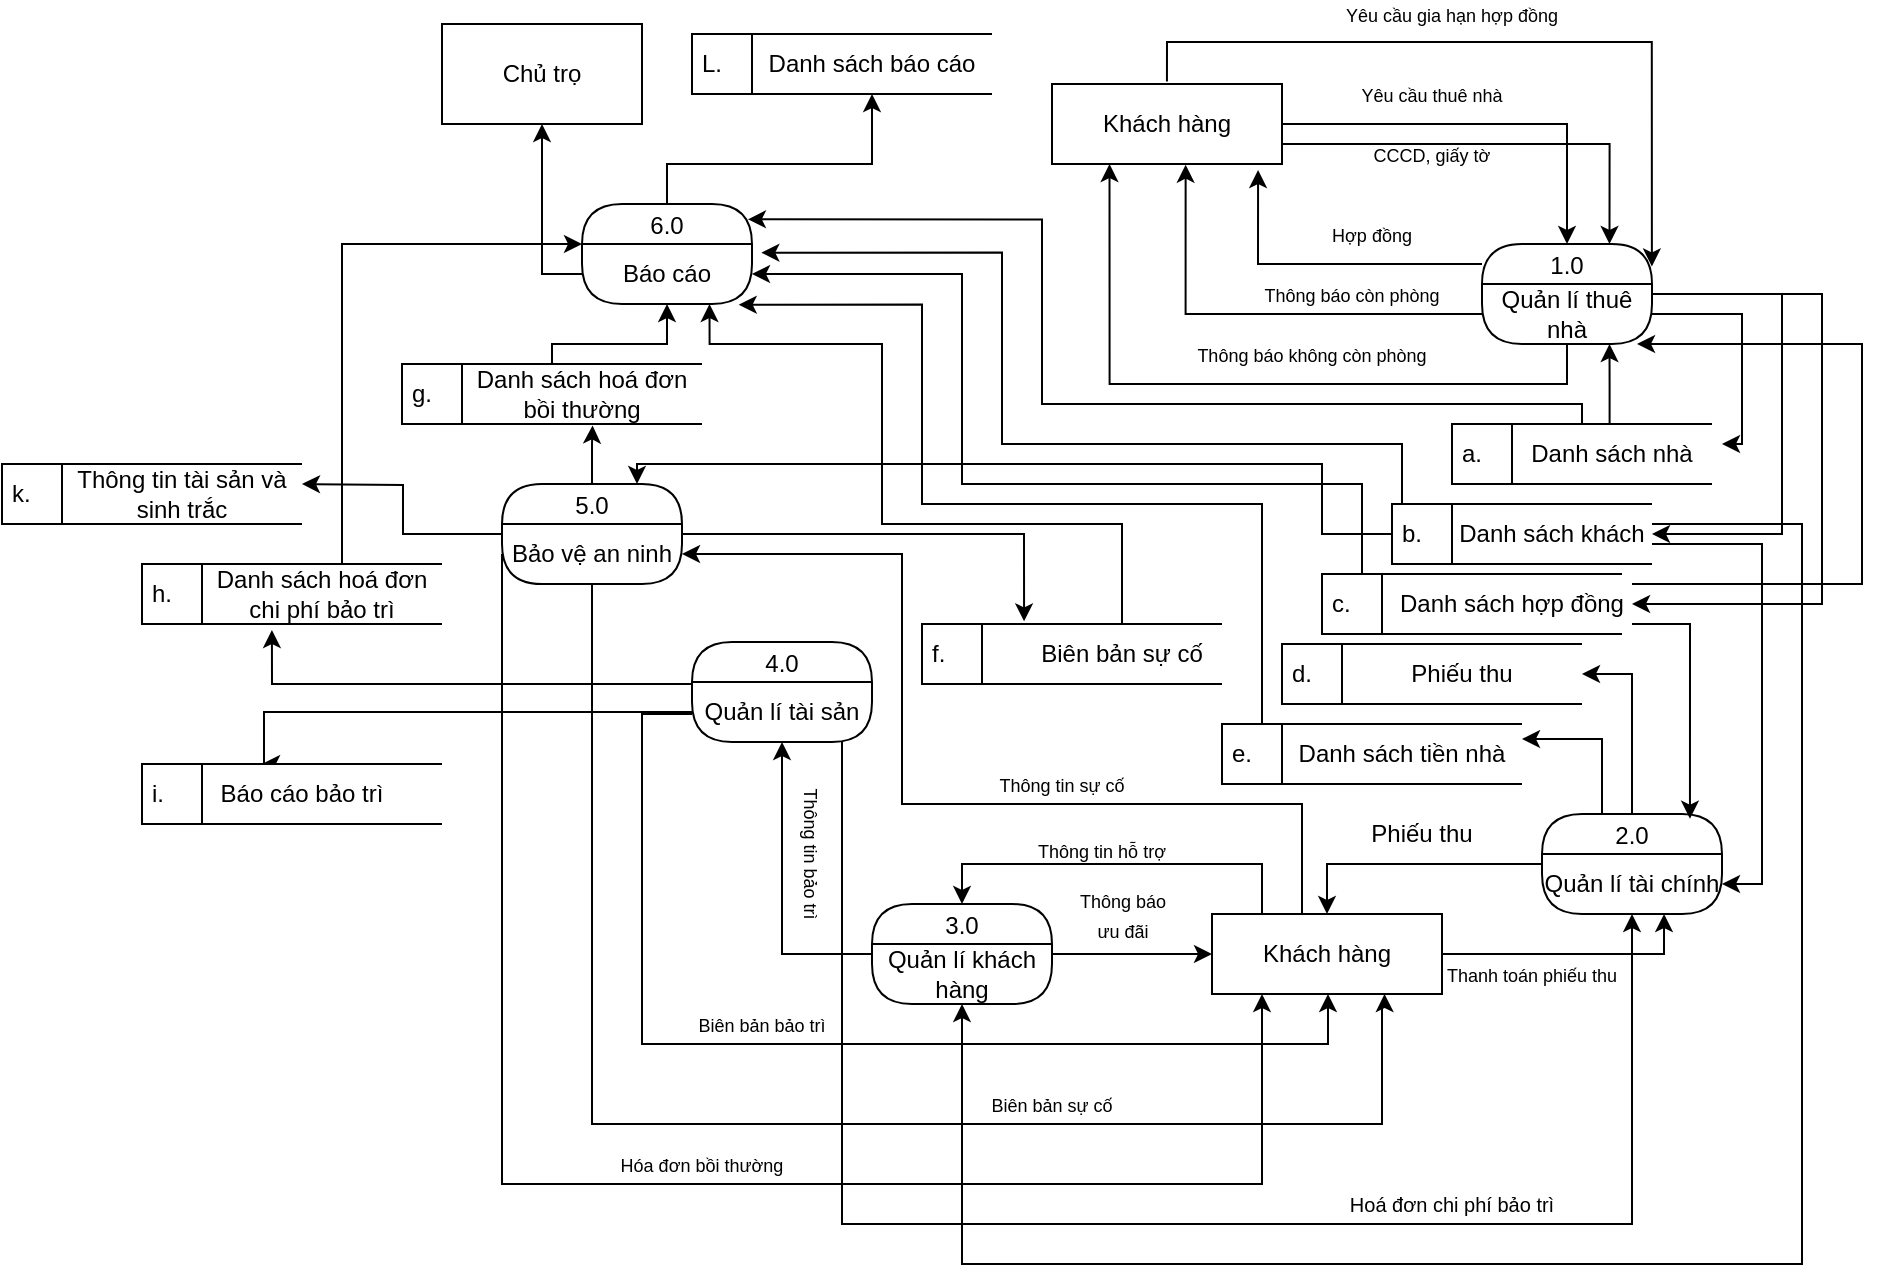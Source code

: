 <mxfile version="24.7.1" type="device">
  <diagram name="Page-1" id="V_YeHFoTBKTuIHgPI9a_">
    <mxGraphModel dx="1950" dy="543" grid="1" gridSize="10" guides="1" tooltips="1" connect="1" arrows="1" fold="1" page="1" pageScale="1" pageWidth="850" pageHeight="1100" math="0" shadow="0">
      <root>
        <mxCell id="0" />
        <mxCell id="1" parent="0" />
        <mxCell id="1aZD1OsogRXmvRE20P_B-30" style="edgeStyle=orthogonalEdgeStyle;rounded=0;orthogonalLoop=1;jettySize=auto;html=1;" parent="1" source="1aZD1OsogRXmvRE20P_B-1" target="1aZD1OsogRXmvRE20P_B-4" edge="1">
          <mxGeometry relative="1" as="geometry" />
        </mxCell>
        <mxCell id="1aZD1OsogRXmvRE20P_B-38" style="edgeStyle=orthogonalEdgeStyle;rounded=0;orthogonalLoop=1;jettySize=auto;html=1;entryX=0.75;entryY=0;entryDx=0;entryDy=0;" parent="1" source="1aZD1OsogRXmvRE20P_B-1" target="1aZD1OsogRXmvRE20P_B-4" edge="1">
          <mxGeometry relative="1" as="geometry">
            <Array as="points">
              <mxPoint x="644" y="270" />
            </Array>
          </mxGeometry>
        </mxCell>
        <mxCell id="yD9X1X1SuLmKjkcs-DvC-9" style="edgeStyle=orthogonalEdgeStyle;rounded=0;orthogonalLoop=1;jettySize=auto;html=1;entryX=1;entryY=0.25;entryDx=0;entryDy=0;" parent="1" edge="1">
          <mxGeometry relative="1" as="geometry">
            <mxPoint x="422.469" y="238.71" as="sourcePoint" />
            <mxPoint x="664.94" y="331.21" as="targetPoint" />
            <Array as="points">
              <mxPoint x="423" y="219" />
              <mxPoint x="665" y="219" />
            </Array>
          </mxGeometry>
        </mxCell>
        <mxCell id="1aZD1OsogRXmvRE20P_B-1" value="Khách hàng" style="rounded=0;whiteSpace=wrap;html=1;" parent="1" vertex="1">
          <mxGeometry x="365" y="240" width="115" height="40" as="geometry" />
        </mxCell>
        <mxCell id="1aZD1OsogRXmvRE20P_B-2" value="Chủ trọ" style="rounded=0;whiteSpace=wrap;html=1;" parent="1" vertex="1">
          <mxGeometry x="60" y="210" width="100" height="50" as="geometry" />
        </mxCell>
        <mxCell id="1aZD1OsogRXmvRE20P_B-56" style="edgeStyle=orthogonalEdgeStyle;rounded=0;orthogonalLoop=1;jettySize=auto;html=1;entryX=1;entryY=0.5;entryDx=0;entryDy=0;" parent="1" source="1aZD1OsogRXmvRE20P_B-4" target="1aZD1OsogRXmvRE20P_B-50" edge="1">
          <mxGeometry relative="1" as="geometry">
            <Array as="points">
              <mxPoint x="730" y="345" />
              <mxPoint x="730" y="465" />
            </Array>
          </mxGeometry>
        </mxCell>
        <mxCell id="1aZD1OsogRXmvRE20P_B-58" style="edgeStyle=orthogonalEdgeStyle;rounded=0;orthogonalLoop=1;jettySize=auto;html=1;entryX=1;entryY=0.5;entryDx=0;entryDy=0;" parent="1" source="1aZD1OsogRXmvRE20P_B-4" target="1aZD1OsogRXmvRE20P_B-52" edge="1">
          <mxGeometry relative="1" as="geometry">
            <Array as="points">
              <mxPoint x="750" y="345" />
              <mxPoint x="750" y="500" />
            </Array>
          </mxGeometry>
        </mxCell>
        <mxCell id="1aZD1OsogRXmvRE20P_B-4" value="1.0" style="swimlane;fontStyle=0;childLayout=stackLayout;horizontal=1;startSize=20;fillColor=#ffffff;horizontalStack=0;resizeParent=1;resizeParentMax=0;resizeLast=0;collapsible=0;marginBottom=0;swimlaneFillColor=#ffffff;rounded=1;glass=0;arcSize=50;" parent="1" vertex="1">
          <mxGeometry x="580" y="320" width="85" height="50" as="geometry" />
        </mxCell>
        <mxCell id="1aZD1OsogRXmvRE20P_B-12" value="Quản lí thuê nhà" style="text;html=1;align=center;verticalAlign=middle;whiteSpace=wrap;rounded=0;" parent="1aZD1OsogRXmvRE20P_B-4" vertex="1">
          <mxGeometry y="20" width="85" height="30" as="geometry" />
        </mxCell>
        <mxCell id="1aZD1OsogRXmvRE20P_B-13" value="4.0" style="swimlane;fontStyle=0;childLayout=stackLayout;horizontal=1;startSize=20;fillColor=#ffffff;horizontalStack=0;resizeParent=1;resizeParentMax=0;resizeLast=0;collapsible=0;marginBottom=0;swimlaneFillColor=#ffffff;rounded=1;glass=0;arcSize=50;" parent="1" vertex="1">
          <mxGeometry x="185" y="519" width="90" height="50" as="geometry" />
        </mxCell>
        <mxCell id="H8AvOMiR97W-gZ_kD2Oq-3" style="edgeStyle=orthogonalEdgeStyle;rounded=0;orthogonalLoop=1;jettySize=auto;html=1;" edge="1" parent="1aZD1OsogRXmvRE20P_B-13" source="1aZD1OsogRXmvRE20P_B-14">
          <mxGeometry relative="1" as="geometry">
            <mxPoint x="-215" y="61" as="targetPoint" />
            <Array as="points">
              <mxPoint x="-214" y="35" />
              <mxPoint x="-214" y="61" />
            </Array>
          </mxGeometry>
        </mxCell>
        <mxCell id="1aZD1OsogRXmvRE20P_B-14" value="Quản lí tài sản" style="text;html=1;align=center;verticalAlign=middle;whiteSpace=wrap;rounded=0;" parent="1aZD1OsogRXmvRE20P_B-13" vertex="1">
          <mxGeometry y="20" width="90" height="30" as="geometry" />
        </mxCell>
        <mxCell id="1aZD1OsogRXmvRE20P_B-73" style="edgeStyle=orthogonalEdgeStyle;rounded=0;orthogonalLoop=1;jettySize=auto;html=1;entryX=0;entryY=0.5;entryDx=0;entryDy=0;" parent="1" source="1aZD1OsogRXmvRE20P_B-15" target="1aZD1OsogRXmvRE20P_B-60" edge="1">
          <mxGeometry relative="1" as="geometry">
            <mxPoint x="400" y="680" as="targetPoint" />
          </mxGeometry>
        </mxCell>
        <mxCell id="1aZD1OsogRXmvRE20P_B-84" style="edgeStyle=orthogonalEdgeStyle;rounded=0;orthogonalLoop=1;jettySize=auto;html=1;entryX=0.5;entryY=1;entryDx=0;entryDy=0;" parent="1" source="1aZD1OsogRXmvRE20P_B-15" target="1aZD1OsogRXmvRE20P_B-14" edge="1">
          <mxGeometry relative="1" as="geometry">
            <mxPoint x="230" y="580" as="targetPoint" />
            <Array as="points">
              <mxPoint x="230" y="675" />
            </Array>
          </mxGeometry>
        </mxCell>
        <mxCell id="1aZD1OsogRXmvRE20P_B-15" value="3.0" style="swimlane;fontStyle=0;childLayout=stackLayout;horizontal=1;startSize=20;fillColor=#ffffff;horizontalStack=0;resizeParent=1;resizeParentMax=0;resizeLast=0;collapsible=0;marginBottom=0;swimlaneFillColor=#ffffff;rounded=1;glass=0;arcSize=50;" parent="1" vertex="1">
          <mxGeometry x="275" y="650" width="90" height="50" as="geometry" />
        </mxCell>
        <mxCell id="1aZD1OsogRXmvRE20P_B-17" value="Quản lí khách hàng" style="text;html=1;align=center;verticalAlign=middle;whiteSpace=wrap;rounded=0;" parent="1aZD1OsogRXmvRE20P_B-15" vertex="1">
          <mxGeometry y="20" width="90" height="30" as="geometry" />
        </mxCell>
        <mxCell id="H8AvOMiR97W-gZ_kD2Oq-10" style="edgeStyle=orthogonalEdgeStyle;rounded=0;orthogonalLoop=1;jettySize=auto;html=1;" edge="1" parent="1" source="1aZD1OsogRXmvRE20P_B-18">
          <mxGeometry relative="1" as="geometry">
            <mxPoint x="-10" y="440" as="targetPoint" />
          </mxGeometry>
        </mxCell>
        <mxCell id="1aZD1OsogRXmvRE20P_B-18" value="5.0" style="swimlane;fontStyle=0;childLayout=stackLayout;horizontal=1;startSize=20;fillColor=#ffffff;horizontalStack=0;resizeParent=1;resizeParentMax=0;resizeLast=0;collapsible=0;marginBottom=0;swimlaneFillColor=#ffffff;rounded=1;glass=0;arcSize=50;" parent="1" vertex="1">
          <mxGeometry x="90" y="440" width="90" height="50" as="geometry" />
        </mxCell>
        <mxCell id="1aZD1OsogRXmvRE20P_B-19" value="Bảo vệ an ninh" style="text;html=1;align=center;verticalAlign=middle;whiteSpace=wrap;rounded=0;" parent="1aZD1OsogRXmvRE20P_B-18" vertex="1">
          <mxGeometry y="20" width="90" height="30" as="geometry" />
        </mxCell>
        <mxCell id="1aZD1OsogRXmvRE20P_B-65" style="edgeStyle=orthogonalEdgeStyle;rounded=0;orthogonalLoop=1;jettySize=auto;html=1;entryX=1;entryY=0.5;entryDx=0;entryDy=0;" parent="1" source="1aZD1OsogRXmvRE20P_B-23" target="1aZD1OsogRXmvRE20P_B-54" edge="1">
          <mxGeometry relative="1" as="geometry" />
        </mxCell>
        <mxCell id="1aZD1OsogRXmvRE20P_B-66" style="edgeStyle=orthogonalEdgeStyle;rounded=0;orthogonalLoop=1;jettySize=auto;html=1;entryX=1;entryY=0.25;entryDx=0;entryDy=0;" parent="1" source="1aZD1OsogRXmvRE20P_B-23" target="1aZD1OsogRXmvRE20P_B-64" edge="1">
          <mxGeometry relative="1" as="geometry">
            <Array as="points">
              <mxPoint x="640" y="568" />
            </Array>
          </mxGeometry>
        </mxCell>
        <mxCell id="1aZD1OsogRXmvRE20P_B-68" style="edgeStyle=orthogonalEdgeStyle;rounded=0;orthogonalLoop=1;jettySize=auto;html=1;entryX=0.5;entryY=0;entryDx=0;entryDy=0;" parent="1" source="1aZD1OsogRXmvRE20P_B-23" target="1aZD1OsogRXmvRE20P_B-60" edge="1">
          <mxGeometry relative="1" as="geometry">
            <mxPoint x="510" y="630" as="targetPoint" />
          </mxGeometry>
        </mxCell>
        <mxCell id="1aZD1OsogRXmvRE20P_B-23" value="2.0" style="swimlane;fontStyle=0;childLayout=stackLayout;horizontal=1;startSize=20;fillColor=#ffffff;horizontalStack=0;resizeParent=1;resizeParentMax=0;resizeLast=0;collapsible=0;marginBottom=0;swimlaneFillColor=#ffffff;rounded=1;glass=0;arcSize=50;" parent="1" vertex="1">
          <mxGeometry x="610" y="605" width="90" height="50" as="geometry" />
        </mxCell>
        <mxCell id="1aZD1OsogRXmvRE20P_B-24" value="Quản lí tài chính" style="text;html=1;align=center;verticalAlign=middle;whiteSpace=wrap;rounded=0;" parent="1aZD1OsogRXmvRE20P_B-23" vertex="1">
          <mxGeometry y="20" width="90" height="30" as="geometry" />
        </mxCell>
        <mxCell id="1aZD1OsogRXmvRE20P_B-31" value="&lt;font style=&quot;font-size: 9px;&quot;&gt;Yêu cầu thuê nhà&lt;/font&gt;" style="text;html=1;align=center;verticalAlign=middle;whiteSpace=wrap;rounded=0;" parent="1" vertex="1">
          <mxGeometry x="510" y="240" width="90" height="10" as="geometry" />
        </mxCell>
        <mxCell id="1aZD1OsogRXmvRE20P_B-36" value="&lt;font style=&quot;font-size: 9px;&quot;&gt;Hợp đồng&lt;/font&gt;" style="text;html=1;align=center;verticalAlign=middle;whiteSpace=wrap;rounded=0;" parent="1" vertex="1">
          <mxGeometry x="480" y="310" width="90" height="10" as="geometry" />
        </mxCell>
        <mxCell id="1aZD1OsogRXmvRE20P_B-39" value="&lt;font style=&quot;font-size: 9px;&quot;&gt;CCCD, giấy tờ&lt;/font&gt;" style="text;html=1;align=center;verticalAlign=middle;whiteSpace=wrap;rounded=0;" parent="1" vertex="1">
          <mxGeometry x="510" y="270" width="90" height="10" as="geometry" />
        </mxCell>
        <mxCell id="1aZD1OsogRXmvRE20P_B-40" style="edgeStyle=orthogonalEdgeStyle;rounded=0;orthogonalLoop=1;jettySize=auto;html=1;entryX=0.581;entryY=1.009;entryDx=0;entryDy=0;entryPerimeter=0;" parent="1" source="1aZD1OsogRXmvRE20P_B-12" target="1aZD1OsogRXmvRE20P_B-1" edge="1">
          <mxGeometry relative="1" as="geometry" />
        </mxCell>
        <mxCell id="1aZD1OsogRXmvRE20P_B-42" value="&lt;font style=&quot;font-size: 9px;&quot;&gt;Thông báo còn phòng&lt;/font&gt;" style="text;html=1;align=center;verticalAlign=middle;whiteSpace=wrap;rounded=0;" parent="1" vertex="1">
          <mxGeometry x="470" y="340" width="90" height="10" as="geometry" />
        </mxCell>
        <mxCell id="1aZD1OsogRXmvRE20P_B-44" style="edgeStyle=orthogonalEdgeStyle;rounded=0;orthogonalLoop=1;jettySize=auto;html=1;entryX=0.25;entryY=1;entryDx=0;entryDy=0;" parent="1" source="1aZD1OsogRXmvRE20P_B-12" target="1aZD1OsogRXmvRE20P_B-1" edge="1">
          <mxGeometry relative="1" as="geometry">
            <Array as="points">
              <mxPoint x="623" y="390" />
              <mxPoint x="394" y="390" />
            </Array>
          </mxGeometry>
        </mxCell>
        <mxCell id="1aZD1OsogRXmvRE20P_B-45" value="&lt;font style=&quot;font-size: 9px;&quot;&gt;Thông báo không còn phòng&lt;/font&gt;" style="text;html=1;align=center;verticalAlign=middle;whiteSpace=wrap;rounded=0;" parent="1" vertex="1">
          <mxGeometry x="435" y="370" width="120" height="10" as="geometry" />
        </mxCell>
        <mxCell id="1aZD1OsogRXmvRE20P_B-47" value="a." style="html=1;dashed=0;whiteSpace=wrap;shape=mxgraph.dfd.dataStoreID;align=left;spacingLeft=3;points=[[0,0],[0.5,0],[1,0],[0,0.5],[1,0.5],[0,1],[0.5,1],[1,1]];" parent="1" vertex="1">
          <mxGeometry x="565" y="410" width="130" height="30" as="geometry" />
        </mxCell>
        <mxCell id="yD9X1X1SuLmKjkcs-DvC-8" style="edgeStyle=orthogonalEdgeStyle;rounded=0;orthogonalLoop=1;jettySize=auto;html=1;entryX=0.75;entryY=1;entryDx=0;entryDy=0;" parent="1" source="1aZD1OsogRXmvRE20P_B-48" target="1aZD1OsogRXmvRE20P_B-12" edge="1">
          <mxGeometry relative="1" as="geometry">
            <Array as="points">
              <mxPoint x="644" y="390" />
            </Array>
          </mxGeometry>
        </mxCell>
        <mxCell id="1aZD1OsogRXmvRE20P_B-48" value="Danh sách nhà" style="text;html=1;align=center;verticalAlign=middle;whiteSpace=wrap;rounded=0;" parent="1" vertex="1">
          <mxGeometry x="600" y="410" width="90" height="30" as="geometry" />
        </mxCell>
        <mxCell id="H8AvOMiR97W-gZ_kD2Oq-1" style="edgeStyle=orthogonalEdgeStyle;rounded=0;orthogonalLoop=1;jettySize=auto;html=1;" edge="1" parent="1" source="1aZD1OsogRXmvRE20P_B-49" target="1aZD1OsogRXmvRE20P_B-15">
          <mxGeometry relative="1" as="geometry">
            <Array as="points">
              <mxPoint x="740" y="460" />
              <mxPoint x="740" y="830" />
              <mxPoint x="320" y="830" />
            </Array>
          </mxGeometry>
        </mxCell>
        <mxCell id="H8AvOMiR97W-gZ_kD2Oq-9" style="edgeStyle=orthogonalEdgeStyle;rounded=0;orthogonalLoop=1;jettySize=auto;html=1;entryX=0.75;entryY=0;entryDx=0;entryDy=0;" edge="1" parent="1" source="1aZD1OsogRXmvRE20P_B-49" target="1aZD1OsogRXmvRE20P_B-18">
          <mxGeometry relative="1" as="geometry">
            <Array as="points">
              <mxPoint x="500" y="465" />
              <mxPoint x="500" y="430" />
              <mxPoint x="158" y="430" />
            </Array>
          </mxGeometry>
        </mxCell>
        <mxCell id="1aZD1OsogRXmvRE20P_B-49" value="b." style="html=1;dashed=0;whiteSpace=wrap;shape=mxgraph.dfd.dataStoreID;align=left;spacingLeft=3;points=[[0,0],[0.5,0],[1,0],[0,0.5],[1,0.5],[0,1],[0.5,1],[1,1]];" parent="1" vertex="1">
          <mxGeometry x="535" y="450" width="130" height="30" as="geometry" />
        </mxCell>
        <mxCell id="1aZD1OsogRXmvRE20P_B-62" style="edgeStyle=orthogonalEdgeStyle;rounded=0;orthogonalLoop=1;jettySize=auto;html=1;entryX=1;entryY=0.5;entryDx=0;entryDy=0;" parent="1" source="1aZD1OsogRXmvRE20P_B-50" target="1aZD1OsogRXmvRE20P_B-24" edge="1">
          <mxGeometry relative="1" as="geometry">
            <Array as="points">
              <mxPoint x="720" y="470" />
              <mxPoint x="720" y="640" />
            </Array>
          </mxGeometry>
        </mxCell>
        <mxCell id="1aZD1OsogRXmvRE20P_B-50" value="Danh sách khách" style="text;html=1;align=center;verticalAlign=middle;whiteSpace=wrap;rounded=0;" parent="1" vertex="1">
          <mxGeometry x="565" y="450" width="100" height="30" as="geometry" />
        </mxCell>
        <mxCell id="1aZD1OsogRXmvRE20P_B-112" style="edgeStyle=orthogonalEdgeStyle;rounded=0;orthogonalLoop=1;jettySize=auto;html=1;entryX=1;entryY=0.5;entryDx=0;entryDy=0;" parent="1" source="1aZD1OsogRXmvRE20P_B-51" target="1aZD1OsogRXmvRE20P_B-103" edge="1">
          <mxGeometry relative="1" as="geometry">
            <Array as="points">
              <mxPoint x="520" y="440" />
              <mxPoint x="320" y="440" />
              <mxPoint x="320" y="335" />
            </Array>
          </mxGeometry>
        </mxCell>
        <mxCell id="1aZD1OsogRXmvRE20P_B-51" value="c." style="html=1;dashed=0;whiteSpace=wrap;shape=mxgraph.dfd.dataStoreID;align=left;spacingLeft=3;points=[[0,0],[0.5,0],[1,0],[0,0.5],[1,0.5],[0,1],[0.5,1],[1,1]];" parent="1" vertex="1">
          <mxGeometry x="500" y="485" width="150" height="30" as="geometry" />
        </mxCell>
        <mxCell id="yD9X1X1SuLmKjkcs-DvC-17" style="edgeStyle=orthogonalEdgeStyle;rounded=0;orthogonalLoop=1;jettySize=auto;html=1;entryX=0.912;entryY=1;entryDx=0;entryDy=0;entryPerimeter=0;" parent="1" source="1aZD1OsogRXmvRE20P_B-52" target="1aZD1OsogRXmvRE20P_B-12" edge="1">
          <mxGeometry relative="1" as="geometry">
            <Array as="points">
              <mxPoint x="770" y="490" />
              <mxPoint x="770" y="370" />
            </Array>
          </mxGeometry>
        </mxCell>
        <mxCell id="1aZD1OsogRXmvRE20P_B-52" value="Danh sách hợp đồng" style="text;html=1;align=center;verticalAlign=middle;whiteSpace=wrap;rounded=0;" parent="1" vertex="1">
          <mxGeometry x="535" y="485" width="120" height="30" as="geometry" />
        </mxCell>
        <mxCell id="1aZD1OsogRXmvRE20P_B-53" value="d." style="html=1;dashed=0;whiteSpace=wrap;shape=mxgraph.dfd.dataStoreID;align=left;spacingLeft=3;points=[[0,0],[0.5,0],[1,0],[0,0.5],[1,0.5],[0,1],[0.5,1],[1,1]];" parent="1" vertex="1">
          <mxGeometry x="480" y="520" width="150" height="30" as="geometry" />
        </mxCell>
        <mxCell id="1aZD1OsogRXmvRE20P_B-54" value="Phiếu thu" style="text;html=1;align=center;verticalAlign=middle;whiteSpace=wrap;rounded=0;" parent="1" vertex="1">
          <mxGeometry x="510" y="520" width="120" height="30" as="geometry" />
        </mxCell>
        <mxCell id="1aZD1OsogRXmvRE20P_B-55" style="edgeStyle=orthogonalEdgeStyle;rounded=0;orthogonalLoop=1;jettySize=auto;html=1;" parent="1" source="1aZD1OsogRXmvRE20P_B-12" edge="1">
          <mxGeometry relative="1" as="geometry">
            <mxPoint x="700" y="420" as="targetPoint" />
            <Array as="points">
              <mxPoint x="710" y="355" />
              <mxPoint x="710" y="420" />
            </Array>
          </mxGeometry>
        </mxCell>
        <mxCell id="1aZD1OsogRXmvRE20P_B-71" style="edgeStyle=orthogonalEdgeStyle;rounded=0;orthogonalLoop=1;jettySize=auto;html=1;entryX=0.678;entryY=1;entryDx=0;entryDy=0;entryPerimeter=0;" parent="1" source="1aZD1OsogRXmvRE20P_B-60" target="1aZD1OsogRXmvRE20P_B-24" edge="1">
          <mxGeometry relative="1" as="geometry">
            <mxPoint x="670" y="675" as="targetPoint" />
          </mxGeometry>
        </mxCell>
        <mxCell id="1aZD1OsogRXmvRE20P_B-76" style="edgeStyle=orthogonalEdgeStyle;rounded=0;orthogonalLoop=1;jettySize=auto;html=1;entryX=0.5;entryY=0;entryDx=0;entryDy=0;" parent="1" source="1aZD1OsogRXmvRE20P_B-60" target="1aZD1OsogRXmvRE20P_B-15" edge="1">
          <mxGeometry relative="1" as="geometry">
            <mxPoint x="390" y="620" as="targetPoint" />
            <Array as="points">
              <mxPoint x="470" y="630" />
              <mxPoint x="320" y="630" />
            </Array>
          </mxGeometry>
        </mxCell>
        <mxCell id="1aZD1OsogRXmvRE20P_B-89" style="edgeStyle=orthogonalEdgeStyle;rounded=0;orthogonalLoop=1;jettySize=auto;html=1;" parent="1" source="1aZD1OsogRXmvRE20P_B-60" target="1aZD1OsogRXmvRE20P_B-19" edge="1">
          <mxGeometry relative="1" as="geometry">
            <Array as="points">
              <mxPoint x="490" y="600" />
              <mxPoint x="290" y="600" />
              <mxPoint x="290" y="475" />
            </Array>
          </mxGeometry>
        </mxCell>
        <mxCell id="1aZD1OsogRXmvRE20P_B-60" value="Khách hàng" style="rounded=0;whiteSpace=wrap;html=1;" parent="1" vertex="1">
          <mxGeometry x="445" y="655" width="115" height="40" as="geometry" />
        </mxCell>
        <mxCell id="1aZD1OsogRXmvRE20P_B-63" value="e." style="html=1;dashed=0;whiteSpace=wrap;shape=mxgraph.dfd.dataStoreID;align=left;spacingLeft=3;points=[[0,0],[0.5,0],[1,0],[0,0.5],[1,0.5],[0,1],[0.5,1],[1,1]];" parent="1" vertex="1">
          <mxGeometry x="450" y="560" width="150" height="30" as="geometry" />
        </mxCell>
        <mxCell id="1aZD1OsogRXmvRE20P_B-64" value="Danh sách tiền nhà" style="text;html=1;align=center;verticalAlign=middle;whiteSpace=wrap;rounded=0;" parent="1" vertex="1">
          <mxGeometry x="480" y="560" width="120" height="30" as="geometry" />
        </mxCell>
        <mxCell id="1aZD1OsogRXmvRE20P_B-67" style="edgeStyle=orthogonalEdgeStyle;rounded=0;orthogonalLoop=1;jettySize=auto;html=1;entryX=0.822;entryY=0.047;entryDx=0;entryDy=0;entryPerimeter=0;" parent="1" source="1aZD1OsogRXmvRE20P_B-52" target="1aZD1OsogRXmvRE20P_B-23" edge="1">
          <mxGeometry relative="1" as="geometry">
            <Array as="points">
              <mxPoint x="684" y="510" />
            </Array>
          </mxGeometry>
        </mxCell>
        <mxCell id="1aZD1OsogRXmvRE20P_B-69" value="Phiếu thu" style="text;html=1;align=center;verticalAlign=middle;whiteSpace=wrap;rounded=0;" parent="1" vertex="1">
          <mxGeometry x="490" y="600" width="120" height="30" as="geometry" />
        </mxCell>
        <mxCell id="1aZD1OsogRXmvRE20P_B-72" value="&lt;font style=&quot;font-size: 9px;&quot;&gt;Thanh toán phiếu thu&lt;/font&gt;" style="text;html=1;align=center;verticalAlign=middle;whiteSpace=wrap;rounded=0;" parent="1" vertex="1">
          <mxGeometry x="545" y="675" width="120" height="20" as="geometry" />
        </mxCell>
        <mxCell id="1aZD1OsogRXmvRE20P_B-74" value="&lt;font style=&quot;font-size: 9px;&quot;&gt;Thông báo ưu đãi&lt;/font&gt;" style="text;html=1;align=center;verticalAlign=middle;whiteSpace=wrap;rounded=0;" parent="1" vertex="1">
          <mxGeometry x="372.5" y="640" width="55" height="30" as="geometry" />
        </mxCell>
        <mxCell id="1aZD1OsogRXmvRE20P_B-77" value="&lt;font style=&quot;font-size: 9px;&quot;&gt;Thông tin hỗ trợ&lt;/font&gt;" style="text;html=1;align=center;verticalAlign=middle;whiteSpace=wrap;rounded=0;" parent="1" vertex="1">
          <mxGeometry x="330" y="610" width="120" height="25" as="geometry" />
        </mxCell>
        <mxCell id="1aZD1OsogRXmvRE20P_B-85" value="&lt;font style=&quot;font-size: 9px;&quot;&gt;Thông tin bảo trì&lt;/font&gt;" style="text;html=1;align=center;verticalAlign=middle;whiteSpace=wrap;rounded=0;rotation=90;" parent="1" vertex="1">
          <mxGeometry x="200" y="610" width="90" height="30" as="geometry" />
        </mxCell>
        <mxCell id="1aZD1OsogRXmvRE20P_B-87" style="edgeStyle=orthogonalEdgeStyle;rounded=0;orthogonalLoop=1;jettySize=auto;html=1;" parent="1" source="1aZD1OsogRXmvRE20P_B-14" target="1aZD1OsogRXmvRE20P_B-60" edge="1">
          <mxGeometry relative="1" as="geometry">
            <Array as="points">
              <mxPoint x="160" y="555" />
              <mxPoint x="160" y="720" />
              <mxPoint x="503" y="720" />
            </Array>
          </mxGeometry>
        </mxCell>
        <mxCell id="1aZD1OsogRXmvRE20P_B-88" value="&lt;font style=&quot;font-size: 9px;&quot;&gt;Biên bản bảo trì&lt;/font&gt;" style="text;html=1;align=center;verticalAlign=middle;whiteSpace=wrap;rounded=0;" parent="1" vertex="1">
          <mxGeometry x="160" y="700" width="120" height="20" as="geometry" />
        </mxCell>
        <mxCell id="1aZD1OsogRXmvRE20P_B-90" value="&lt;font style=&quot;font-size: 9px;&quot;&gt;Thông tin sự cố&lt;/font&gt;" style="text;html=1;align=center;verticalAlign=middle;whiteSpace=wrap;rounded=0;" parent="1" vertex="1">
          <mxGeometry x="310" y="580" width="120" height="20" as="geometry" />
        </mxCell>
        <mxCell id="1aZD1OsogRXmvRE20P_B-91" style="edgeStyle=orthogonalEdgeStyle;rounded=0;orthogonalLoop=1;jettySize=auto;html=1;entryX=0.75;entryY=1;entryDx=0;entryDy=0;" parent="1" source="1aZD1OsogRXmvRE20P_B-18" target="1aZD1OsogRXmvRE20P_B-60" edge="1">
          <mxGeometry relative="1" as="geometry">
            <mxPoint x="479" y="700" as="targetPoint" />
            <Array as="points">
              <mxPoint x="135" y="760" />
              <mxPoint x="530" y="760" />
              <mxPoint x="530" y="700" />
              <mxPoint x="531" y="700" />
            </Array>
          </mxGeometry>
        </mxCell>
        <mxCell id="1aZD1OsogRXmvRE20P_B-92" value="&lt;font style=&quot;font-size: 9px;&quot;&gt;Biên bản sự cố&lt;/font&gt;" style="text;html=1;align=center;verticalAlign=middle;whiteSpace=wrap;rounded=0;" parent="1" vertex="1">
          <mxGeometry x="305" y="740" width="120" height="20" as="geometry" />
        </mxCell>
        <mxCell id="1aZD1OsogRXmvRE20P_B-94" value="&lt;font style=&quot;font-size: 9px;&quot;&gt;Hóa đơn bồi thường&lt;/font&gt;" style="text;html=1;align=center;verticalAlign=middle;whiteSpace=wrap;rounded=0;" parent="1" vertex="1">
          <mxGeometry x="130" y="770" width="120" height="20" as="geometry" />
        </mxCell>
        <mxCell id="1aZD1OsogRXmvRE20P_B-95" value="f." style="html=1;dashed=0;whiteSpace=wrap;shape=mxgraph.dfd.dataStoreID;align=left;spacingLeft=3;points=[[0,0],[0.5,0],[1,0],[0,0.5],[1,0.5],[0,1],[0.5,1],[1,1]];" parent="1" vertex="1">
          <mxGeometry x="300" y="510" width="150" height="30" as="geometry" />
        </mxCell>
        <mxCell id="1aZD1OsogRXmvRE20P_B-114" style="edgeStyle=orthogonalEdgeStyle;rounded=0;orthogonalLoop=1;jettySize=auto;html=1;entryX=0.75;entryY=1;entryDx=0;entryDy=0;" parent="1" source="1aZD1OsogRXmvRE20P_B-96" target="1aZD1OsogRXmvRE20P_B-103" edge="1">
          <mxGeometry relative="1" as="geometry">
            <Array as="points">
              <mxPoint x="400" y="460" />
              <mxPoint x="280" y="460" />
              <mxPoint x="280" y="370" />
              <mxPoint x="194" y="370" />
            </Array>
          </mxGeometry>
        </mxCell>
        <mxCell id="1aZD1OsogRXmvRE20P_B-96" value="Biên bản sự cố" style="text;html=1;align=center;verticalAlign=middle;whiteSpace=wrap;rounded=0;" parent="1" vertex="1">
          <mxGeometry x="340" y="510" width="120" height="30" as="geometry" />
        </mxCell>
        <mxCell id="1aZD1OsogRXmvRE20P_B-98" style="edgeStyle=orthogonalEdgeStyle;rounded=0;orthogonalLoop=1;jettySize=auto;html=1;entryX=0.092;entryY=-0.044;entryDx=0;entryDy=0;entryPerimeter=0;" parent="1" source="1aZD1OsogRXmvRE20P_B-18" target="1aZD1OsogRXmvRE20P_B-96" edge="1">
          <mxGeometry relative="1" as="geometry" />
        </mxCell>
        <mxCell id="yD9X1X1SuLmKjkcs-DvC-6" style="edgeStyle=orthogonalEdgeStyle;rounded=0;orthogonalLoop=1;jettySize=auto;html=1;entryX=0.5;entryY=1;entryDx=0;entryDy=0;" parent="1" source="1aZD1OsogRXmvRE20P_B-102" target="1aZD1OsogRXmvRE20P_B-116" edge="1">
          <mxGeometry relative="1" as="geometry">
            <Array as="points">
              <mxPoint x="173" y="280" />
              <mxPoint x="275" y="280" />
            </Array>
          </mxGeometry>
        </mxCell>
        <mxCell id="1aZD1OsogRXmvRE20P_B-102" value="6.0" style="swimlane;fontStyle=0;childLayout=stackLayout;horizontal=1;startSize=20;fillColor=#ffffff;horizontalStack=0;resizeParent=1;resizeParentMax=0;resizeLast=0;collapsible=0;marginBottom=0;swimlaneFillColor=#ffffff;rounded=1;glass=0;arcSize=50;" parent="1" vertex="1">
          <mxGeometry x="130" y="300" width="85" height="50" as="geometry" />
        </mxCell>
        <mxCell id="1aZD1OsogRXmvRE20P_B-103" value="Báo cáo" style="text;html=1;align=center;verticalAlign=middle;whiteSpace=wrap;rounded=0;" parent="1aZD1OsogRXmvRE20P_B-102" vertex="1">
          <mxGeometry y="20" width="85" height="30" as="geometry" />
        </mxCell>
        <mxCell id="1aZD1OsogRXmvRE20P_B-110" style="edgeStyle=orthogonalEdgeStyle;rounded=0;orthogonalLoop=1;jettySize=auto;html=1;entryX=0.976;entryY=0.153;entryDx=0;entryDy=0;entryPerimeter=0;" parent="1" source="1aZD1OsogRXmvRE20P_B-47" target="1aZD1OsogRXmvRE20P_B-102" edge="1">
          <mxGeometry relative="1" as="geometry">
            <Array as="points">
              <mxPoint x="630" y="400" />
              <mxPoint x="360" y="400" />
              <mxPoint x="360" y="308" />
            </Array>
          </mxGeometry>
        </mxCell>
        <mxCell id="1aZD1OsogRXmvRE20P_B-111" style="edgeStyle=orthogonalEdgeStyle;rounded=0;orthogonalLoop=1;jettySize=auto;html=1;entryX=1.055;entryY=0.144;entryDx=0;entryDy=0;entryPerimeter=0;" parent="1" source="1aZD1OsogRXmvRE20P_B-49" target="1aZD1OsogRXmvRE20P_B-103" edge="1">
          <mxGeometry relative="1" as="geometry">
            <Array as="points">
              <mxPoint x="540" y="420" />
              <mxPoint x="340" y="420" />
              <mxPoint x="340" y="324" />
            </Array>
          </mxGeometry>
        </mxCell>
        <mxCell id="1aZD1OsogRXmvRE20P_B-113" style="edgeStyle=orthogonalEdgeStyle;rounded=0;orthogonalLoop=1;jettySize=auto;html=1;entryX=0.922;entryY=1.011;entryDx=0;entryDy=0;entryPerimeter=0;" parent="1" source="1aZD1OsogRXmvRE20P_B-63" target="1aZD1OsogRXmvRE20P_B-103" edge="1">
          <mxGeometry relative="1" as="geometry">
            <Array as="points">
              <mxPoint x="470" y="450" />
              <mxPoint x="300" y="450" />
              <mxPoint x="300" y="350" />
            </Array>
          </mxGeometry>
        </mxCell>
        <mxCell id="1aZD1OsogRXmvRE20P_B-115" value="L." style="html=1;dashed=0;whiteSpace=wrap;shape=mxgraph.dfd.dataStoreID;align=left;spacingLeft=3;points=[[0,0],[0.5,0],[1,0],[0,0.5],[1,0.5],[0,1],[0.5,1],[1,1]];" parent="1" vertex="1">
          <mxGeometry x="185" y="215" width="150" height="30" as="geometry" />
        </mxCell>
        <mxCell id="1aZD1OsogRXmvRE20P_B-116" value="Danh sách báo cáo" style="text;html=1;align=center;verticalAlign=middle;whiteSpace=wrap;rounded=0;" parent="1" vertex="1">
          <mxGeometry x="220" y="215" width="110" height="30" as="geometry" />
        </mxCell>
        <mxCell id="yD9X1X1SuLmKjkcs-DvC-1" style="edgeStyle=orthogonalEdgeStyle;rounded=0;orthogonalLoop=1;jettySize=auto;html=1;" parent="1" source="1aZD1OsogRXmvRE20P_B-103" target="1aZD1OsogRXmvRE20P_B-2" edge="1">
          <mxGeometry relative="1" as="geometry">
            <Array as="points">
              <mxPoint x="110" y="335" />
            </Array>
          </mxGeometry>
        </mxCell>
        <mxCell id="yD9X1X1SuLmKjkcs-DvC-3" style="edgeStyle=orthogonalEdgeStyle;rounded=0;orthogonalLoop=1;jettySize=auto;html=1;entryX=0.896;entryY=1.075;entryDx=0;entryDy=0;entryPerimeter=0;" parent="1" source="1aZD1OsogRXmvRE20P_B-4" target="1aZD1OsogRXmvRE20P_B-1" edge="1">
          <mxGeometry relative="1" as="geometry">
            <Array as="points">
              <mxPoint x="468" y="330" />
            </Array>
          </mxGeometry>
        </mxCell>
        <mxCell id="yD9X1X1SuLmKjkcs-DvC-10" value="&lt;font style=&quot;font-size: 9px;&quot;&gt;Yêu cầu gia hạn hợp đồng&lt;/font&gt;" style="text;html=1;align=center;verticalAlign=middle;whiteSpace=wrap;rounded=0;" parent="1" vertex="1">
          <mxGeometry x="510" y="200" width="110" height="10" as="geometry" />
        </mxCell>
        <mxCell id="yD9X1X1SuLmKjkcs-DvC-20" style="edgeStyle=orthogonalEdgeStyle;rounded=0;orthogonalLoop=1;jettySize=auto;html=1;entryX=0.5;entryY=1;entryDx=0;entryDy=0;" parent="1" source="yD9X1X1SuLmKjkcs-DvC-12" target="1aZD1OsogRXmvRE20P_B-103" edge="1">
          <mxGeometry relative="1" as="geometry">
            <Array as="points">
              <mxPoint x="115" y="370" />
              <mxPoint x="173" y="370" />
            </Array>
          </mxGeometry>
        </mxCell>
        <mxCell id="yD9X1X1SuLmKjkcs-DvC-12" value="g." style="html=1;dashed=0;whiteSpace=wrap;shape=mxgraph.dfd.dataStoreID;align=left;spacingLeft=3;points=[[0,0],[0.5,0],[1,0],[0,0.5],[1,0.5],[0,1],[0.5,1],[1,1]];" parent="1" vertex="1">
          <mxGeometry x="40" y="380" width="150" height="30" as="geometry" />
        </mxCell>
        <mxCell id="yD9X1X1SuLmKjkcs-DvC-13" value="Danh sách hoá đơn bồi thường" style="text;html=1;align=center;verticalAlign=middle;whiteSpace=wrap;rounded=0;" parent="1" vertex="1">
          <mxGeometry x="70" y="380" width="120" height="30" as="geometry" />
        </mxCell>
        <mxCell id="yD9X1X1SuLmKjkcs-DvC-15" style="edgeStyle=orthogonalEdgeStyle;rounded=0;orthogonalLoop=1;jettySize=auto;html=1;entryX=0.544;entryY=1.024;entryDx=0;entryDy=0;entryPerimeter=0;" parent="1" source="1aZD1OsogRXmvRE20P_B-18" target="yD9X1X1SuLmKjkcs-DvC-13" edge="1">
          <mxGeometry relative="1" as="geometry" />
        </mxCell>
        <mxCell id="yD9X1X1SuLmKjkcs-DvC-16" style="edgeStyle=orthogonalEdgeStyle;rounded=0;orthogonalLoop=1;jettySize=auto;html=1;exitX=0;exitY=0.5;exitDx=0;exitDy=0;" parent="1" source="1aZD1OsogRXmvRE20P_B-19" target="1aZD1OsogRXmvRE20P_B-60" edge="1">
          <mxGeometry relative="1" as="geometry">
            <Array as="points">
              <mxPoint x="90" y="790" />
              <mxPoint x="470" y="790" />
            </Array>
          </mxGeometry>
        </mxCell>
        <mxCell id="DDauoUN82rla9Vkt90J--2" style="edgeStyle=orthogonalEdgeStyle;rounded=0;orthogonalLoop=1;jettySize=auto;html=1;entryX=0.5;entryY=1;entryDx=0;entryDy=0;" parent="1" source="1aZD1OsogRXmvRE20P_B-14" target="1aZD1OsogRXmvRE20P_B-24" edge="1">
          <mxGeometry relative="1" as="geometry">
            <Array as="points">
              <mxPoint x="260" y="810" />
              <mxPoint x="655" y="810" />
            </Array>
          </mxGeometry>
        </mxCell>
        <mxCell id="DDauoUN82rla9Vkt90J--3" value="&lt;font size=&quot;1&quot;&gt;Hoá đơn chi phí bảo trì&lt;/font&gt;" style="text;html=1;align=center;verticalAlign=middle;whiteSpace=wrap;rounded=0;" parent="1" vertex="1">
          <mxGeometry x="505" y="790" width="120" height="20" as="geometry" />
        </mxCell>
        <mxCell id="DDauoUN82rla9Vkt90J--4" value="h." style="html=1;dashed=0;whiteSpace=wrap;shape=mxgraph.dfd.dataStoreID;align=left;spacingLeft=3;points=[[0,0],[0.5,0],[1,0],[0,0.5],[1,0.5],[0,1],[0.5,1],[1,1]];" parent="1" vertex="1">
          <mxGeometry x="-90" y="480" width="150" height="30" as="geometry" />
        </mxCell>
        <mxCell id="DDauoUN82rla9Vkt90J--6" style="edgeStyle=orthogonalEdgeStyle;rounded=0;orthogonalLoop=1;jettySize=auto;html=1;entryX=0.433;entryY=1.1;entryDx=0;entryDy=0;entryPerimeter=0;" parent="1" source="1aZD1OsogRXmvRE20P_B-14" target="DDauoUN82rla9Vkt90J--4" edge="1">
          <mxGeometry relative="1" as="geometry">
            <Array as="points">
              <mxPoint x="-25" y="540" />
            </Array>
          </mxGeometry>
        </mxCell>
        <mxCell id="DDauoUN82rla9Vkt90J--10" style="edgeStyle=orthogonalEdgeStyle;rounded=0;orthogonalLoop=1;jettySize=auto;html=1;" parent="1" source="DDauoUN82rla9Vkt90J--7" target="1aZD1OsogRXmvRE20P_B-103" edge="1">
          <mxGeometry relative="1" as="geometry">
            <mxPoint y="320" as="targetPoint" />
            <Array as="points">
              <mxPoint x="10" y="320" />
            </Array>
          </mxGeometry>
        </mxCell>
        <mxCell id="DDauoUN82rla9Vkt90J--7" value="Danh sách hoá đơn chi phí bảo trì" style="text;html=1;align=center;verticalAlign=middle;whiteSpace=wrap;rounded=0;" parent="1" vertex="1">
          <mxGeometry x="-60" y="480" width="120" height="30" as="geometry" />
        </mxCell>
        <mxCell id="H8AvOMiR97W-gZ_kD2Oq-5" value="i." style="html=1;dashed=0;whiteSpace=wrap;shape=mxgraph.dfd.dataStoreID;align=left;spacingLeft=3;points=[[0,0],[0.5,0],[1,0],[0,0.5],[1,0.5],[0,1],[0.5,1],[1,1]];" vertex="1" parent="1">
          <mxGeometry x="-90" y="580" width="150" height="30" as="geometry" />
        </mxCell>
        <mxCell id="H8AvOMiR97W-gZ_kD2Oq-6" value="Báo cáo bảo trì" style="text;html=1;align=center;verticalAlign=middle;whiteSpace=wrap;rounded=0;" vertex="1" parent="1">
          <mxGeometry x="-70" y="580" width="120" height="30" as="geometry" />
        </mxCell>
        <mxCell id="H8AvOMiR97W-gZ_kD2Oq-12" value="k." style="html=1;dashed=0;whiteSpace=wrap;shape=mxgraph.dfd.dataStoreID;align=left;spacingLeft=3;points=[[0,0],[0.5,0],[1,0],[0,0.5],[1,0.5],[0,1],[0.5,1],[1,1]];" vertex="1" parent="1">
          <mxGeometry x="-160" y="430" width="150" height="30" as="geometry" />
        </mxCell>
        <mxCell id="H8AvOMiR97W-gZ_kD2Oq-13" value="Thông tin tài sản và sinh trắc" style="text;html=1;align=center;verticalAlign=middle;whiteSpace=wrap;rounded=0;" vertex="1" parent="1">
          <mxGeometry x="-130" y="430" width="120" height="30" as="geometry" />
        </mxCell>
      </root>
    </mxGraphModel>
  </diagram>
</mxfile>
